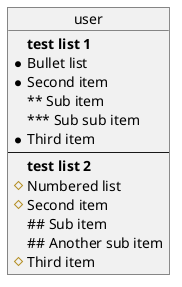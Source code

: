 @startuml
object user {
**test list 1**
* Bullet list
* Second item
** Sub item
*** Sub sub item
* Third item
----	
**test list 2**
# Numbered list
# Second item
## Sub item
## Another sub item
# Third item
}

@enduml

